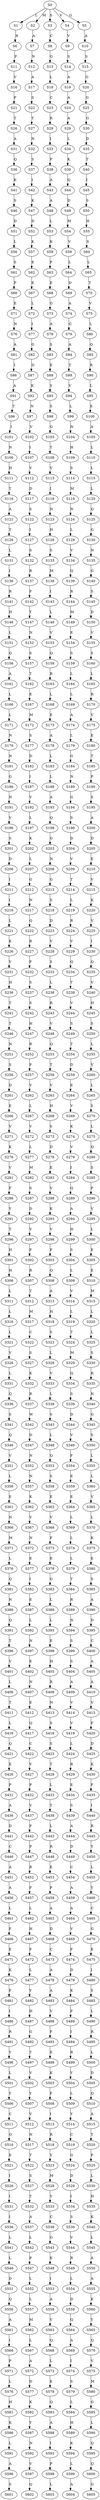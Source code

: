 strict digraph  {
	S0 -> S1 [ label = L ];
	S0 -> S2 [ label = M ];
	S0 -> S3 [ label = S ];
	S0 -> S4 [ label = V ];
	S0 -> S5 [ label = G ];
	S1 -> S6 [ label = R ];
	S2 -> S7 [ label = A ];
	S3 -> S8 [ label = C ];
	S4 -> S9 [ label = V ];
	S5 -> S10 [ label = A ];
	S6 -> S11 [ label = F ];
	S7 -> S12 [ label = N ];
	S8 -> S13 [ label = G ];
	S9 -> S14 [ label = S ];
	S10 -> S15 [ label = S ];
	S11 -> S16 [ label = V ];
	S12 -> S17 [ label = A ];
	S13 -> S18 [ label = L ];
	S14 -> S19 [ label = A ];
	S15 -> S20 [ label = G ];
	S16 -> S21 [ label = P ];
	S17 -> S22 [ label = S ];
	S18 -> S23 [ label = C ];
	S19 -> S24 [ label = A ];
	S20 -> S25 [ label = G ];
	S21 -> S26 [ label = T ];
	S22 -> S27 [ label = T ];
	S23 -> S28 [ label = R ];
	S24 -> S29 [ label = A ];
	S25 -> S30 [ label = G ];
	S26 -> S31 [ label = A ];
	S27 -> S32 [ label = N ];
	S28 -> S33 [ label = I ];
	S29 -> S34 [ label = L ];
	S30 -> S35 [ label = D ];
	S31 -> S36 [ label = Q ];
	S32 -> S37 [ label = S ];
	S33 -> S38 [ label = P ];
	S34 -> S39 [ label = K ];
	S35 -> S40 [ label = T ];
	S36 -> S41 [ label = K ];
	S37 -> S42 [ label = I ];
	S38 -> S43 [ label = A ];
	S39 -> S44 [ label = Q ];
	S40 -> S45 [ label = I ];
	S41 -> S46 [ label = S ];
	S42 -> S47 [ label = K ];
	S43 -> S48 [ label = A ];
	S44 -> S49 [ label = D ];
	S45 -> S50 [ label = S ];
	S46 -> S51 [ label = D ];
	S47 -> S52 [ label = D ];
	S48 -> S53 [ label = L ];
	S49 -> S54 [ label = M ];
	S50 -> S55 [ label = H ];
	S51 -> S56 [ label = L ];
	S52 -> S57 [ label = K ];
	S53 -> S58 [ label = K ];
	S54 -> S59 [ label = V ];
	S55 -> S60 [ label = S ];
	S56 -> S61 [ label = S ];
	S57 -> S62 [ label = E ];
	S58 -> S63 [ label = P ];
	S59 -> S64 [ label = L ];
	S60 -> S65 [ label = L ];
	S61 -> S66 [ label = P ];
	S62 -> S67 [ label = E ];
	S63 -> S68 [ label = E ];
	S64 -> S69 [ label = D ];
	S65 -> S70 [ label = T ];
	S66 -> S71 [ label = E ];
	S67 -> S72 [ label = L ];
	S68 -> S73 [ label = G ];
	S69 -> S74 [ label = A ];
	S70 -> S75 [ label = V ];
	S71 -> S76 [ label = N ];
	S72 -> S77 [ label = I ];
	S73 -> S78 [ label = A ];
	S74 -> S79 [ label = G ];
	S75 -> S80 [ label = L ];
	S76 -> S81 [ label = A ];
	S77 -> S82 [ label = G ];
	S78 -> S83 [ label = S ];
	S79 -> S84 [ label = A ];
	S80 -> S85 [ label = Q ];
	S81 -> S86 [ label = I ];
	S82 -> S87 [ label = D ];
	S83 -> S88 [ label = E ];
	S84 -> S89 [ label = T ];
	S85 -> S90 [ label = R ];
	S86 -> S91 [ label = A ];
	S87 -> S92 [ label = K ];
	S88 -> S93 [ label = S ];
	S89 -> S94 [ label = V ];
	S90 -> S95 [ label = L ];
	S91 -> S96 [ label = T ];
	S92 -> S97 [ label = N ];
	S93 -> S98 [ label = S ];
	S94 -> S99 [ label = L ];
	S95 -> S100 [ label = E ];
	S96 -> S101 [ label = I ];
	S97 -> S102 [ label = V ];
	S98 -> S103 [ label = G ];
	S99 -> S104 [ label = N ];
	S100 -> S105 [ label = A ];
	S101 -> S106 [ label = N ];
	S102 -> S107 [ label = I ];
	S103 -> S108 [ label = T ];
	S104 -> S109 [ label = H ];
	S105 -> S110 [ label = L ];
	S106 -> S111 [ label = H ];
	S107 -> S112 [ label = V ];
	S108 -> S113 [ label = V ];
	S109 -> S114 [ label = S ];
	S110 -> S115 [ label = L ];
	S111 -> S116 [ label = T ];
	S112 -> S117 [ label = D ];
	S113 -> S118 [ label = I ];
	S114 -> S119 [ label = M ];
	S115 -> S120 [ label = L ];
	S116 -> S121 [ label = A ];
	S117 -> S122 [ label = S ];
	S118 -> S123 [ label = N ];
	S119 -> S124 [ label = N ];
	S120 -> S125 [ label = Q ];
	S121 -> S126 [ label = T ];
	S122 -> S127 [ label = I ];
	S123 -> S128 [ label = H ];
	S124 -> S129 [ label = L ];
	S125 -> S130 [ label = G ];
	S126 -> S131 [ label = L ];
	S127 -> S132 [ label = S ];
	S128 -> S133 [ label = S ];
	S129 -> S134 [ label = V ];
	S130 -> S135 [ label = N ];
	S131 -> S136 [ label = I ];
	S132 -> S137 [ label = R ];
	S133 -> S138 [ label = M ];
	S134 -> S139 [ label = Q ];
	S135 -> S140 [ label = G ];
	S136 -> S141 [ label = R ];
	S137 -> S142 [ label = F ];
	S138 -> S143 [ label = I ];
	S139 -> S144 [ label = R ];
	S140 -> S145 [ label = S ];
	S141 -> S146 [ label = H ];
	S142 -> S147 [ label = Y ];
	S143 -> S148 [ label = L ];
	S144 -> S149 [ label = M ];
	S145 -> S150 [ label = D ];
	S146 -> S151 [ label = L ];
	S147 -> S152 [ label = N ];
	S148 -> S153 [ label = V ];
	S149 -> S154 [ label = E ];
	S150 -> S155 [ label = V ];
	S151 -> S156 [ label = Q ];
	S152 -> S157 [ label = S ];
	S153 -> S158 [ label = Q ];
	S154 -> S159 [ label = S ];
	S155 -> S160 [ label = S ];
	S156 -> S161 [ label = A ];
	S157 -> S162 [ label = T ];
	S158 -> S163 [ label = R ];
	S159 -> S164 [ label = L ];
	S160 -> S165 [ label = L ];
	S161 -> S166 [ label = L ];
	S162 -> S167 [ label = E ];
	S163 -> S168 [ label = L ];
	S164 -> S169 [ label = L ];
	S165 -> S170 [ label = R ];
	S166 -> S171 [ label = L ];
	S167 -> S172 [ label = M ];
	S168 -> S173 [ label = E ];
	S169 -> S174 [ label = A ];
	S170 -> S175 [ label = V ];
	S171 -> S176 [ label = N ];
	S172 -> S177 [ label = S ];
	S173 -> S178 [ label = A ];
	S174 -> S179 [ label = L ];
	S175 -> S180 [ label = E ];
	S176 -> S181 [ label = N ];
	S177 -> S182 [ label = D ];
	S178 -> S183 [ label = L ];
	S179 -> S184 [ label = G ];
	S180 -> S185 [ label = T ];
	S181 -> S186 [ label = G ];
	S182 -> S187 [ label = I ];
	S183 -> S188 [ label = L ];
	S184 -> S189 [ label = N ];
	S185 -> S190 [ label = P ];
	S186 -> S191 [ label = N ];
	S187 -> S192 [ label = V ];
	S188 -> S193 [ label = A ];
	S189 -> S194 [ label = G ];
	S190 -> S195 [ label = S ];
	S191 -> S196 [ label = Y ];
	S192 -> S197 [ label = L ];
	S193 -> S198 [ label = Q ];
	S194 -> S199 [ label = S ];
	S195 -> S200 [ label = A ];
	S196 -> S201 [ label = S ];
	S197 -> S202 [ label = K ];
	S198 -> S203 [ label = G ];
	S199 -> S204 [ label = D ];
	S200 -> S205 [ label = D ];
	S201 -> S206 [ label = D ];
	S202 -> S207 [ label = L ];
	S203 -> S208 [ label = N ];
	S204 -> S209 [ label = V ];
	S205 -> S210 [ label = E ];
	S206 -> S211 [ label = I ];
	S207 -> S212 [ label = G ];
	S208 -> S213 [ label = G ];
	S209 -> S214 [ label = T ];
	S210 -> S215 [ label = V ];
	S211 -> S216 [ label = I ];
	S212 -> S217 [ label = N ];
	S213 -> S218 [ label = S ];
	S214 -> S219 [ label = L ];
	S215 -> S220 [ label = K ];
	S216 -> S221 [ label = L ];
	S217 -> S222 [ label = Q ];
	S218 -> S223 [ label = D ];
	S219 -> S224 [ label = R ];
	S220 -> S225 [ label = V ];
	S221 -> S226 [ label = K ];
	S222 -> S227 [ label = R ];
	S223 -> S228 [ label = V ];
	S224 -> S229 [ label = V ];
	S225 -> S230 [ label = I ];
	S226 -> S231 [ label = V ];
	S227 -> S232 [ label = F ];
	S228 -> S233 [ label = S ];
	S229 -> S234 [ label = Q ];
	S230 -> S235 [ label = Q ];
	S231 -> S236 [ label = H ];
	S232 -> S237 [ label = S ];
	S233 -> S238 [ label = L ];
	S234 -> S239 [ label = T ];
	S235 -> S240 [ label = V ];
	S236 -> S241 [ label = T ];
	S237 -> S242 [ label = S ];
	S238 -> S243 [ label = R ];
	S239 -> S244 [ label = V ];
	S240 -> S245 [ label = H ];
	S241 -> S246 [ label = T ];
	S242 -> S247 [ label = H ];
	S243 -> S248 [ label = V ];
	S244 -> S249 [ label = S ];
	S245 -> S250 [ label = S ];
	S246 -> S251 [ label = N ];
	S247 -> S252 [ label = R ];
	S248 -> S253 [ label = Q ];
	S249 -> S254 [ label = T ];
	S250 -> S255 [ label = L ];
	S251 -> S256 [ label = S ];
	S252 -> S257 [ label = F ];
	S253 -> S258 [ label = T ];
	S254 -> S259 [ label = D ];
	S255 -> S260 [ label = V ];
	S256 -> S261 [ label = D ];
	S257 -> S262 [ label = V ];
	S258 -> S263 [ label = V ];
	S259 -> S264 [ label = E ];
	S260 -> S265 [ label = L ];
	S261 -> S266 [ label = E ];
	S262 -> S267 [ label = L ];
	S263 -> S268 [ label = H ];
	S264 -> S269 [ label = V ];
	S265 -> S270 [ label = S ];
	S266 -> S271 [ label = V ];
	S267 -> S272 [ label = V ];
	S268 -> S273 [ label = S ];
	S269 -> S274 [ label = K ];
	S270 -> S275 [ label = L ];
	S271 -> S276 [ label = K ];
	S272 -> S277 [ label = L ];
	S273 -> S278 [ label = D ];
	S274 -> S279 [ label = V ];
	S275 -> S280 [ label = Q ];
	S276 -> S281 [ label = V ];
	S277 -> S282 [ label = M ];
	S278 -> S283 [ label = E ];
	S279 -> S284 [ label = I ];
	S280 -> S285 [ label = S ];
	S281 -> S286 [ label = F ];
	S282 -> S287 [ label = S ];
	S283 -> S288 [ label = V ];
	S284 -> S289 [ label = Q ];
	S285 -> S290 [ label = P ];
	S286 -> S291 [ label = Y ];
	S287 -> S292 [ label = D ];
	S288 -> S293 [ label = K ];
	S289 -> S294 [ label = A ];
	S290 -> S295 [ label = V ];
	S291 -> S296 [ label = T ];
	S292 -> S297 [ label = V ];
	S293 -> S298 [ label = V ];
	S294 -> S299 [ label = H ];
	S295 -> S300 [ label = L ];
	S296 -> S301 [ label = H ];
	S297 -> S302 [ label = F ];
	S298 -> S303 [ label = F ];
	S299 -> S304 [ label = S ];
	S300 -> S305 [ label = E ];
	S301 -> S306 [ label = H ];
	S302 -> S307 [ label = R ];
	S303 -> S308 [ label = Q ];
	S304 -> S309 [ label = L ];
	S305 -> S310 [ label = E ];
	S306 -> S311 [ label = L ];
	S307 -> S312 [ label = T ];
	S308 -> S313 [ label = A ];
	S309 -> S314 [ label = V ];
	S310 -> S315 [ label = M ];
	S311 -> S316 [ label = L ];
	S312 -> S317 [ label = M ];
	S313 -> S318 [ label = H ];
	S314 -> S319 [ label = L ];
	S315 -> S320 [ label = L ];
	S316 -> S321 [ label = L ];
	S317 -> S322 [ label = C ];
	S318 -> S323 [ label = S ];
	S319 -> S324 [ label = T ];
	S320 -> S325 [ label = L ];
	S321 -> S326 [ label = V ];
	S322 -> S327 [ label = S ];
	S323 -> S328 [ label = L ];
	S324 -> S329 [ label = M ];
	S325 -> S330 [ label = S ];
	S326 -> S331 [ label = L ];
	S327 -> S332 [ label = K ];
	S328 -> S333 [ label = V ];
	S329 -> S334 [ label = Q ];
	S330 -> S335 [ label = R ];
	S331 -> S336 [ label = Q ];
	S332 -> S337 [ label = R ];
	S333 -> S338 [ label = L ];
	S334 -> S339 [ label = S ];
	S335 -> S340 [ label = N ];
	S336 -> S341 [ label = S ];
	S337 -> S342 [ label = W ];
	S338 -> S343 [ label = S ];
	S339 -> S344 [ label = D ];
	S340 -> S345 [ label = G ];
	S341 -> S346 [ label = Q ];
	S342 -> S347 [ label = D ];
	S343 -> S348 [ label = L ];
	S344 -> S349 [ label = V ];
	S345 -> S350 [ label = S ];
	S346 -> S351 [ label = V ];
	S347 -> S352 [ label = N ];
	S348 -> S353 [ label = Q ];
	S349 -> S354 [ label = F ];
	S350 -> S355 [ label = L ];
	S351 -> S356 [ label = L ];
	S352 -> S357 [ label = N ];
	S353 -> S358 [ label = S ];
	S354 -> S359 [ label = E ];
	S355 -> S360 [ label = L ];
	S356 -> S361 [ label = E ];
	S357 -> S362 [ label = K ];
	S358 -> S363 [ label = E ];
	S359 -> S364 [ label = E ];
	S360 -> S365 [ label = V ];
	S361 -> S366 [ label = N ];
	S362 -> S367 [ label = V ];
	S363 -> S368 [ label = V ];
	S364 -> S369 [ label = L ];
	S365 -> S370 [ label = L ];
	S366 -> S371 [ label = M ];
	S367 -> S372 [ label = N ];
	S368 -> S373 [ label = F ];
	S369 -> S374 [ label = L ];
	S370 -> S375 [ label = K ];
	S371 -> S376 [ label = L ];
	S372 -> S377 [ label = E ];
	S373 -> S378 [ label = E ];
	S374 -> S379 [ label = L ];
	S375 -> S380 [ label = E ];
	S376 -> S381 [ label = Q ];
	S377 -> S382 [ label = I ];
	S378 -> S383 [ label = G ];
	S379 -> S384 [ label = T ];
	S380 -> S385 [ label = S ];
	S381 -> S386 [ label = N ];
	S382 -> S387 [ label = E ];
	S383 -> S388 [ label = L ];
	S384 -> S389 [ label = R ];
	S385 -> S390 [ label = A ];
	S386 -> S391 [ label = Q ];
	S387 -> S392 [ label = L ];
	S388 -> S393 [ label = L ];
	S389 -> S394 [ label = N ];
	S390 -> S395 [ label = D ];
	S391 -> S396 [ label = T ];
	S392 -> S397 [ label = N ];
	S393 -> S398 [ label = E ];
	S394 -> S399 [ label = S ];
	S395 -> S400 [ label = C ];
	S396 -> S401 [ label = V ];
	S397 -> S402 [ label = E ];
	S398 -> S403 [ label = H ];
	S399 -> S404 [ label = S ];
	S400 -> S405 [ label = A ];
	S401 -> S406 [ label = L ];
	S402 -> S407 [ label = N ];
	S403 -> S408 [ label = R ];
	S404 -> S409 [ label = A ];
	S405 -> S410 [ label = A ];
	S406 -> S411 [ label = T ];
	S407 -> S412 [ label = E ];
	S408 -> S413 [ label = N ];
	S409 -> S414 [ label = V ];
	S410 -> S415 [ label = V ];
	S411 -> S416 [ label = L ];
	S412 -> S417 [ label = Q ];
	S413 -> S418 [ label = S ];
	S414 -> S419 [ label = V ];
	S415 -> S420 [ label = F ];
	S416 -> S421 [ label = Q ];
	S417 -> S422 [ label = C ];
	S418 -> S423 [ label = S ];
	S419 -> S424 [ label = L ];
	S420 -> S425 [ label = D ];
	S421 -> S426 [ label = E ];
	S422 -> S427 [ label = V ];
	S423 -> S428 [ label = T ];
	S424 -> S429 [ label = R ];
	S425 -> S430 [ label = K ];
	S426 -> S431 [ label = P ];
	S427 -> S432 [ label = P ];
	S428 -> S433 [ label = L ];
	S429 -> S434 [ label = E ];
	S430 -> S435 [ label = F ];
	S431 -> S436 [ label = A ];
	S432 -> S437 [ label = V ];
	S433 -> S438 [ label = T ];
	S434 -> S439 [ label = S ];
	S435 -> S440 [ label = I ];
	S436 -> S441 [ label = D ];
	S437 -> S442 [ label = F ];
	S438 -> S443 [ label = L ];
	S439 -> S444 [ label = A ];
	S440 -> S445 [ label = R ];
	S441 -> S446 [ label = C ];
	S442 -> S447 [ label = P ];
	S443 -> S448 [ label = R ];
	S444 -> S449 [ label = D ];
	S445 -> S450 [ label = Y ];
	S446 -> S451 [ label = A ];
	S447 -> S452 [ label = R ];
	S448 -> S453 [ label = E ];
	S449 -> S454 [ label = C ];
	S450 -> S455 [ label = L ];
	S451 -> S456 [ label = A ];
	S452 -> S457 [ label = F ];
	S453 -> S458 [ label = P ];
	S454 -> S459 [ label = A ];
	S455 -> S460 [ label = Y ];
	S456 -> S461 [ label = L ];
	S457 -> S462 [ label = L ];
	S458 -> S463 [ label = A ];
	S459 -> S464 [ label = A ];
	S460 -> S465 [ label = C ];
	S461 -> S466 [ label = F ];
	S462 -> S467 [ label = H ];
	S463 -> S468 [ label = D ];
	S464 -> S469 [ label = V ];
	S465 -> S470 [ label = G ];
	S466 -> S471 [ label = E ];
	S467 -> S472 [ label = F ];
	S468 -> S473 [ label = C ];
	S469 -> S474 [ label = F ];
	S470 -> S475 [ label = E ];
	S471 -> S476 [ label = K ];
	S472 -> S477 [ label = L ];
	S473 -> S478 [ label = A ];
	S474 -> S479 [ label = D ];
	S475 -> S480 [ label = I ];
	S476 -> S481 [ label = F ];
	S477 -> S482 [ label = Y ];
	S478 -> S483 [ label = A ];
	S479 -> S484 [ label = K ];
	S480 -> S485 [ label = S ];
	S481 -> S486 [ label = I ];
	S482 -> S487 [ label = H ];
	S483 -> S488 [ label = V ];
	S484 -> S489 [ label = F ];
	S485 -> S490 [ label = L ];
	S486 -> S491 [ label = R ];
	S487 -> S492 [ label = G ];
	S488 -> S493 [ label = F ];
	S489 -> S494 [ label = I ];
	S490 -> S495 [ label = R ];
	S491 -> S496 [ label = Y ];
	S492 -> S497 [ label = T ];
	S493 -> S498 [ label = E ];
	S494 -> S499 [ label = R ];
	S495 -> S500 [ label = L ];
	S496 -> S501 [ label = L ];
	S497 -> S502 [ label = V ];
	S498 -> S503 [ label = K ];
	S499 -> S504 [ label = Y ];
	S500 -> S505 [ label = D ];
	S501 -> S506 [ label = Y ];
	S502 -> S507 [ label = Y ];
	S503 -> S508 [ label = F ];
	S504 -> S509 [ label = L ];
	S505 -> S510 [ label = Q ];
	S506 -> S511 [ label = C ];
	S507 -> S512 [ label = V ];
	S508 -> S513 [ label = I ];
	S509 -> S514 [ label = Y ];
	S510 -> S515 [ label = A ];
	S511 -> S516 [ label = G ];
	S512 -> S517 [ label = N ];
	S513 -> S518 [ label = R ];
	S514 -> S519 [ label = C ];
	S515 -> S520 [ label = T ];
	S516 -> S521 [ label = E ];
	S517 -> S522 [ label = T ];
	S518 -> S523 [ label = Y ];
	S519 -> S524 [ label = G ];
	S520 -> S525 [ label = P ];
	S521 -> S526 [ label = I ];
	S522 -> S527 [ label = S ];
	S523 -> S528 [ label = M ];
	S524 -> S529 [ label = D ];
	S525 -> S530 [ label = L ];
	S526 -> S531 [ label = I ];
	S527 -> S532 [ label = T ];
	S528 -> S533 [ label = Y ];
	S529 -> S534 [ label = I ];
	S530 -> S535 [ label = H ];
	S531 -> S536 [ label = I ];
	S532 -> S537 [ label = A ];
	S533 -> S538 [ label = C ];
	S534 -> S539 [ label = S ];
	S535 -> S540 [ label = K ];
	S536 -> S541 [ label = L ];
	S537 -> S542 [ label = L ];
	S538 -> S543 [ label = G ];
	S539 -> S544 [ label = V ];
	S540 -> S545 [ label = L ];
	S541 -> S546 [ label = L ];
	S542 -> S547 [ label = P ];
	S543 -> S548 [ label = E ];
	S544 -> S549 [ label = R ];
	S545 -> S550 [ label = A ];
	S546 -> S551 [ label = D ];
	S547 -> S552 [ label = L ];
	S548 -> S553 [ label = I ];
	S549 -> S554 [ label = L ];
	S550 -> S555 [ label = A ];
	S551 -> S556 [ label = Q ];
	S552 -> S557 [ label = L ];
	S553 -> S558 [ label = A ];
	S554 -> S559 [ label = D ];
	S555 -> S560 [ label = K ];
	S556 -> S561 [ label = A ];
	S557 -> S562 [ label = M ];
	S558 -> S563 [ label = V ];
	S559 -> S564 [ label = Q ];
	S560 -> S565 [ label = Y ];
	S561 -> S566 [ label = I ];
	S562 -> S567 [ label = L ];
	S563 -> S568 [ label = Q ];
	S564 -> S569 [ label = A ];
	S565 -> S570 [ label = Q ];
	S566 -> S571 [ label = P ];
	S567 -> S572 [ label = A ];
	S568 -> S573 [ label = L ];
	S569 -> S574 [ label = I ];
	S570 -> S575 [ label = V ];
	S571 -> S576 [ label = L ];
	S572 -> S577 [ label = D ];
	S573 -> S578 [ label = E ];
	S574 -> S579 [ label = S ];
	S575 -> S580 [ label = M ];
	S576 -> S581 [ label = H ];
	S577 -> S582 [ label = K ];
	S578 -> S583 [ label = Q ];
	S579 -> S584 [ label = L ];
	S580 -> S585 [ label = G ];
	S581 -> S586 [ label = K ];
	S582 -> S587 [ label = Y ];
	S583 -> S588 [ label = A ];
	S584 -> S589 [ label = H ];
	S585 -> S590 [ label = L ];
	S586 -> S591 [ label = L ];
	S587 -> S592 [ label = N ];
	S588 -> S593 [ label = I ];
	S589 -> S594 [ label = K ];
	S590 -> S595 [ label = Q ];
	S591 -> S596 [ label = A ];
	S592 -> S597 [ label = V ];
	S593 -> S598 [ label = P ];
	S594 -> S599 [ label = L ];
	S595 -> S600 [ label = Q ];
	S596 -> S601 [ label = S ];
	S597 -> S602 [ label = Q ];
	S598 -> S603 [ label = L ];
	S599 -> S604 [ label = A ];
	S600 -> S605 [ label = G ];
}
